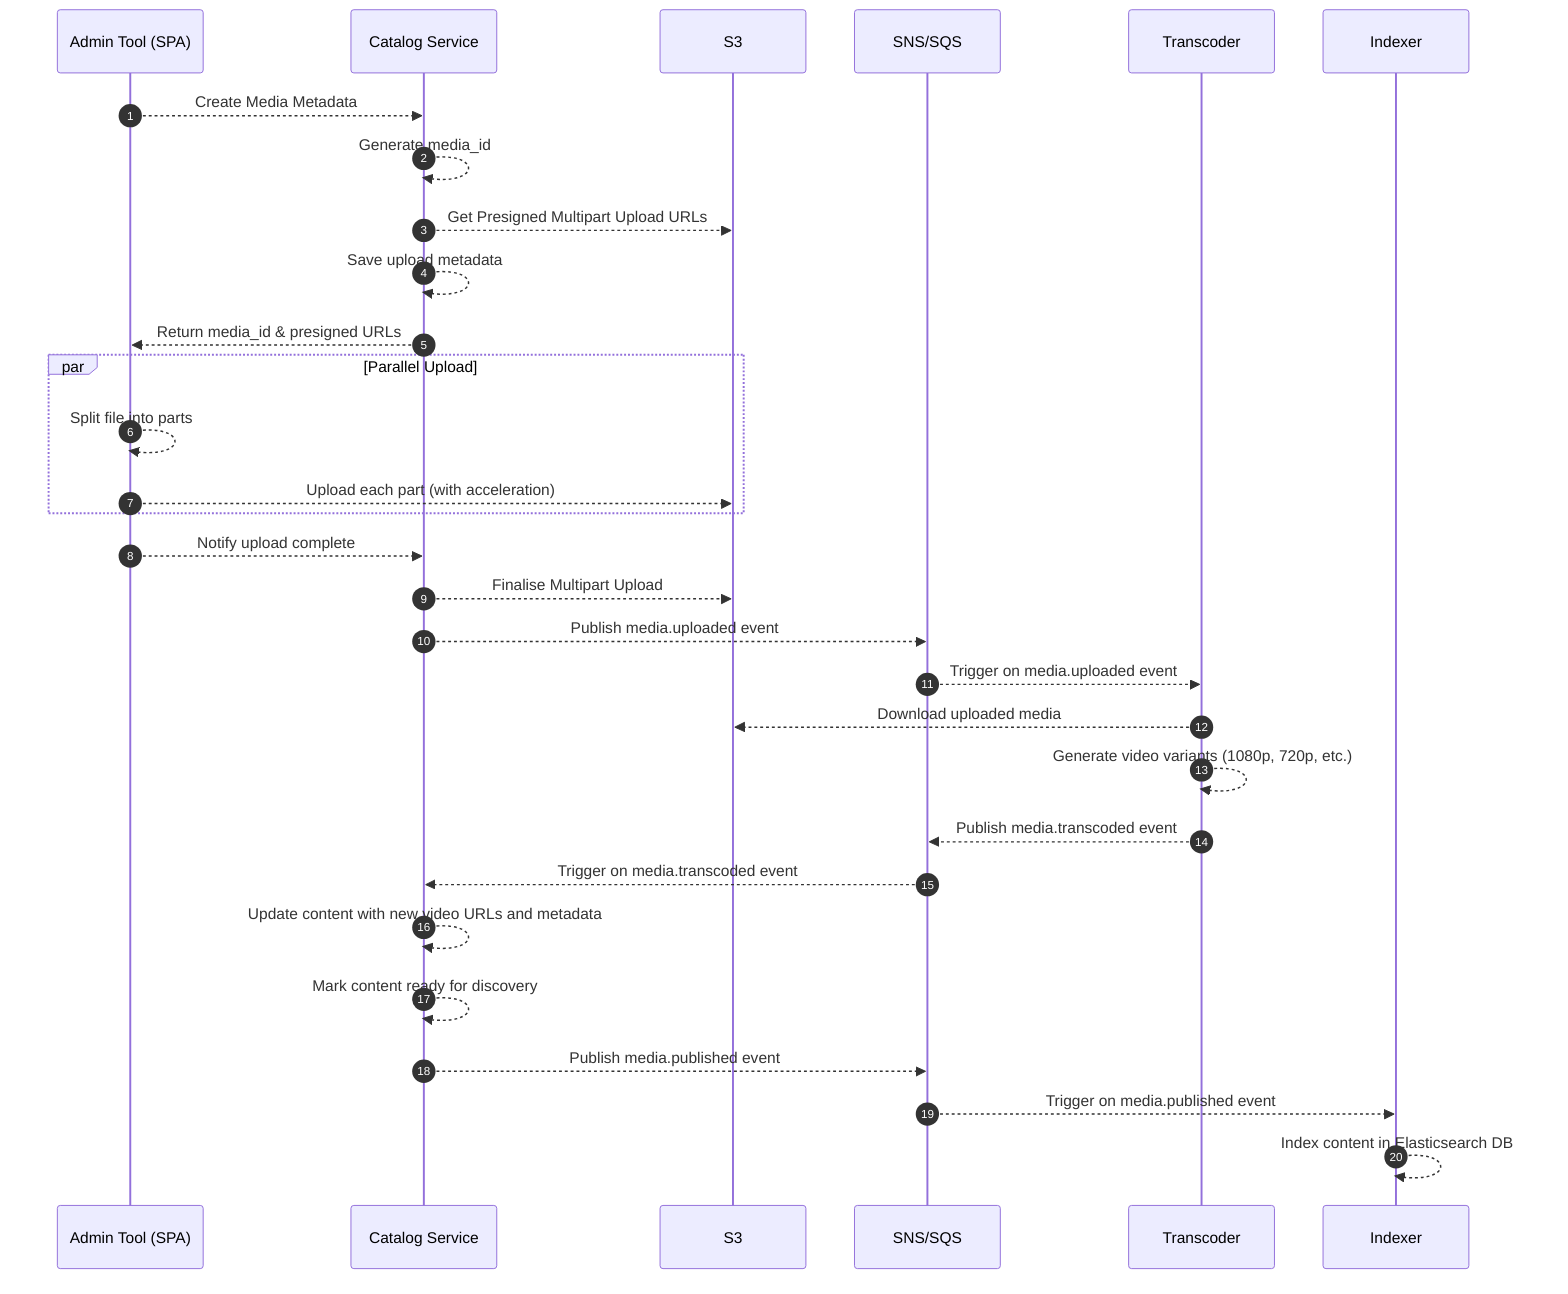 sequenceDiagram
  autonumber
  participant Admin Tool (SPA)
  participant Catalog Service
  participant S3
  participant SNS/SQS
  participant Transcoder
  participant Indexer

  Admin Tool (SPA)-->>Catalog Service: Create Media Metadata
  Catalog Service-->>Catalog Service: Generate media_id
  Catalog Service-->>S3: Get Presigned Multipart Upload URLs
  Catalog Service-->>Catalog Service: Save upload metadata
  Catalog Service-->>Admin Tool (SPA): Return media_id & presigned URLs

  par Parallel Upload
    Admin Tool (SPA)-->>Admin Tool (SPA): Split file into parts
    Admin Tool (SPA)-->>S3: Upload each part (with acceleration)
  end

  Admin Tool (SPA)-->>Catalog Service: Notify upload complete
  Catalog Service-->>S3: Finalise Multipart Upload
  Catalog Service-->>SNS/SQS: Publish media.uploaded event

  SNS/SQS-->>Transcoder: Trigger on media.uploaded event
  Transcoder-->>S3: Download uploaded media
  Transcoder-->>Transcoder: Generate video variants (1080p, 720p, etc.)
  Transcoder-->>SNS/SQS: Publish media.transcoded event

  SNS/SQS-->>Catalog Service: Trigger on media.transcoded event
  Catalog Service-->>Catalog Service: Update content with new video URLs and metadata
  Catalog Service-->>Catalog Service: Mark content ready for discovery
  Catalog Service-->>SNS/SQS: Publish media.published event

  SNS/SQS-->>Indexer: Trigger on media.published event
  Indexer-->>Indexer: Index content in Elasticsearch DB